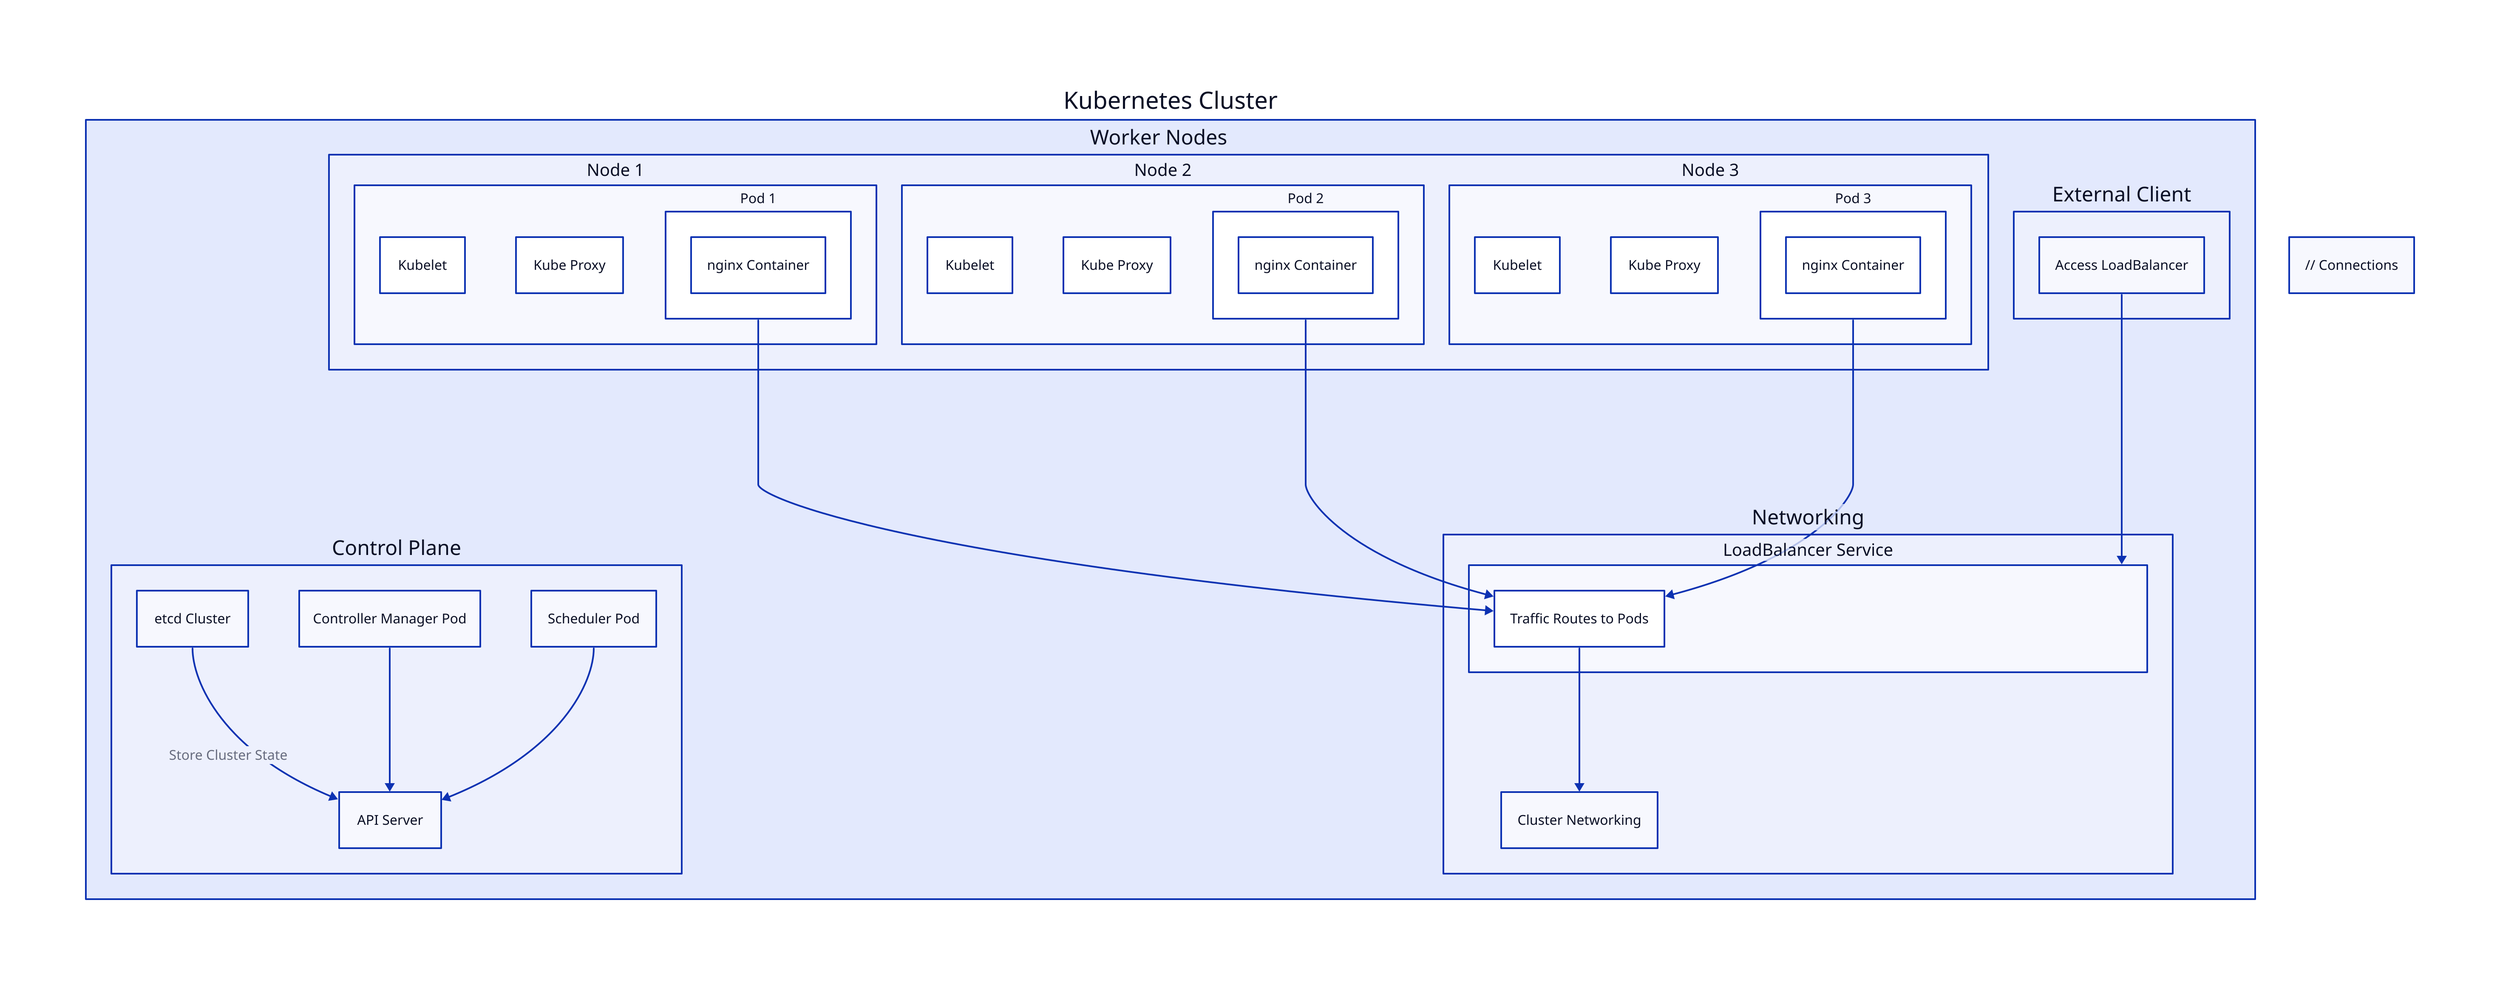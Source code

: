 kubernetes: "Kubernetes Cluster" {
  controlPlane: "Control Plane" {
    apiServer: "API Server"
    controllerManager: "Controller Manager Pod"
    scheduler: "Scheduler Pod"
    etcd: "etcd Cluster"
  }

  workerNodes: "Worker Nodes" {
    node1: "Node 1" {
      kubelet: "Kubelet"
      kubeProxy: "Kube Proxy"
      pod1: "Pod 1" {
        container1: "nginx Container"
      }
    }

    node2: "Node 2" {
      kubelet: "Kubelet"
      kubeProxy: "Kube Proxy"
      pod2: "Pod 2" {
        container2: "nginx Container"
      }
    }

    node3: "Node 3" {
      kubelet: "Kubelet"
      kubeProxy: "Kube Proxy"
      pod3: "Pod 3" {
        container3: "nginx Container"
      }
    }
  }

  networking: "Networking" {
    service: "LoadBalancer Service" {
      routes: "Traffic Routes to Pods"
    }
    internalNetworking: "Cluster Networking"
  }

  externalClient: "External Client" {
    access: "Access LoadBalancer"
  }
}

// Connections
kubernetes.controlPlane.etcd -> kubernetes.controlPlane.apiServer: "Store Cluster State"
kubernetes.controlPlane.controllerManager -> kubernetes.controlPlane.apiServer
kubernetes.controlPlane.scheduler -> kubernetes.controlPlane.apiServer

kubernetes.workerNodes.node1.pod1 -> kubernetes.networking.service.routes
kubernetes.workerNodes.node2.pod2 -> kubernetes.networking.service.routes
kubernetes.workerNodes.node3.pod3 -> kubernetes.networking.service.routes

kubernetes.networking.service.routes -> kubernetes.networking.internalNetworking
kubernetes.externalClient.access -> kubernetes.networking.service